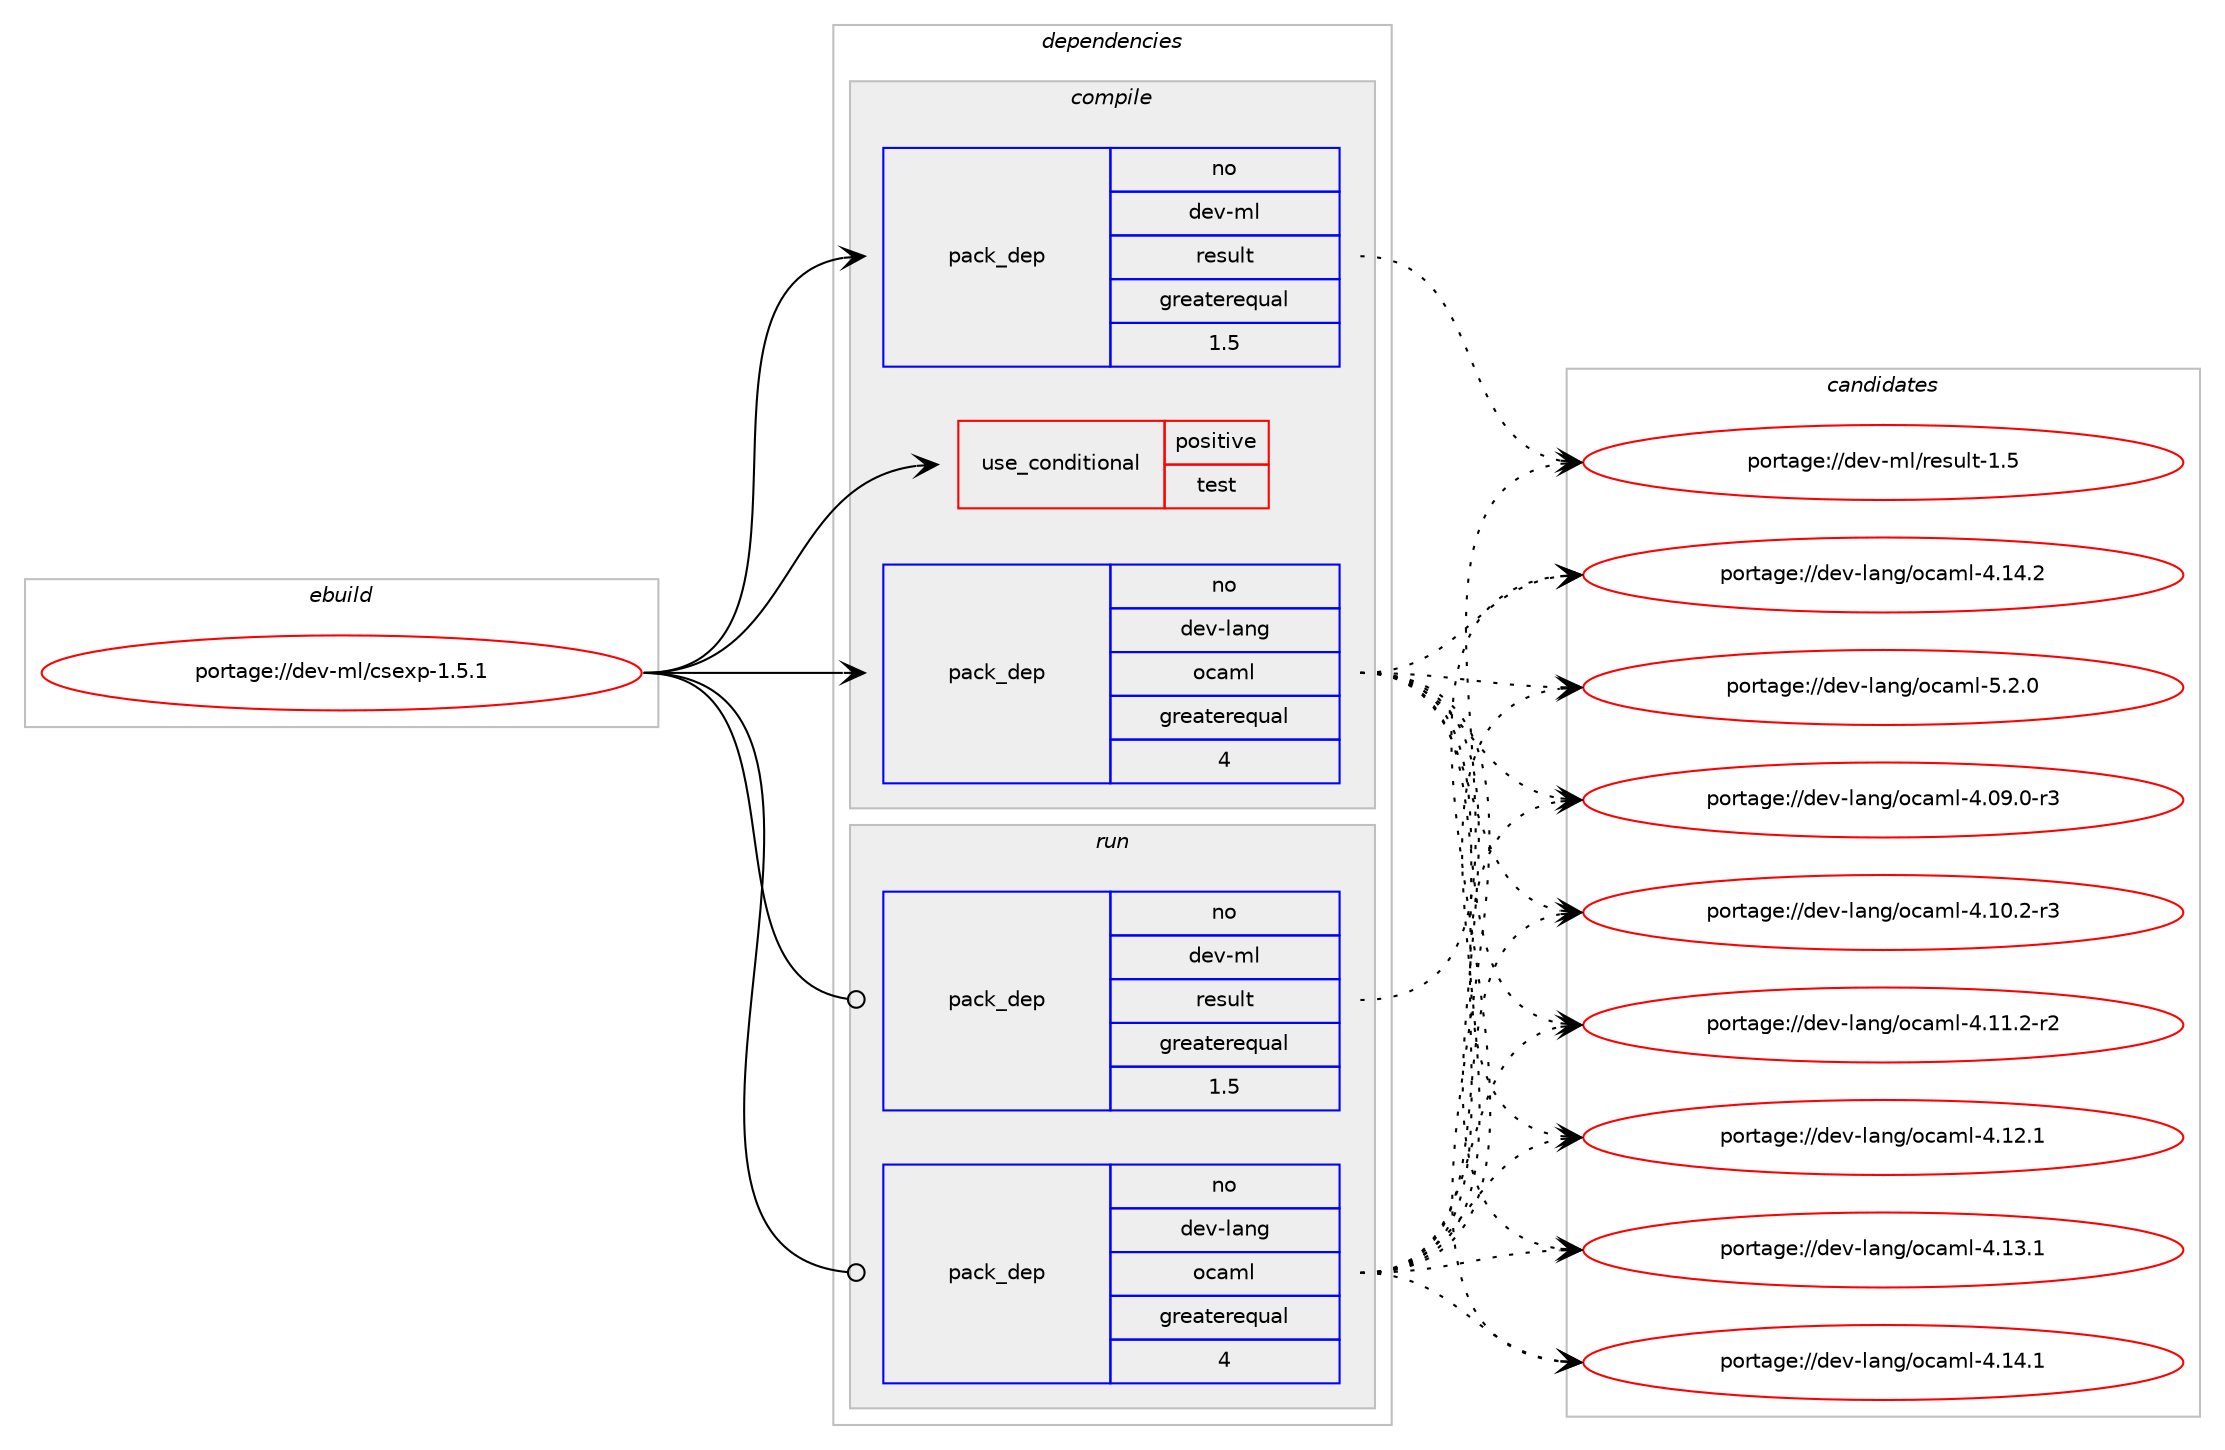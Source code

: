 digraph prolog {

# *************
# Graph options
# *************

newrank=true;
concentrate=true;
compound=true;
graph [rankdir=LR,fontname=Helvetica,fontsize=10,ranksep=1.5];#, ranksep=2.5, nodesep=0.2];
edge  [arrowhead=vee];
node  [fontname=Helvetica,fontsize=10];

# **********
# The ebuild
# **********

subgraph cluster_leftcol {
color=gray;
rank=same;
label=<<i>ebuild</i>>;
id [label="portage://dev-ml/csexp-1.5.1", color=red, width=4, href="../dev-ml/csexp-1.5.1.svg"];
}

# ****************
# The dependencies
# ****************

subgraph cluster_midcol {
color=gray;
label=<<i>dependencies</i>>;
subgraph cluster_compile {
fillcolor="#eeeeee";
style=filled;
label=<<i>compile</i>>;
subgraph cond28439 {
dependency59636 [label=<<TABLE BORDER="0" CELLBORDER="1" CELLSPACING="0" CELLPADDING="4"><TR><TD ROWSPAN="3" CELLPADDING="10">use_conditional</TD></TR><TR><TD>positive</TD></TR><TR><TD>test</TD></TR></TABLE>>, shape=none, color=red];
# *** BEGIN UNKNOWN DEPENDENCY TYPE (TODO) ***
# dependency59636 -> package_dependency(portage://dev-ml/csexp-1.5.1,install,no,dev-ml,ppx_expect,none,[,,],[],[])
# *** END UNKNOWN DEPENDENCY TYPE (TODO) ***

}
id:e -> dependency59636:w [weight=20,style="solid",arrowhead="vee"];
subgraph pack30033 {
dependency59637 [label=<<TABLE BORDER="0" CELLBORDER="1" CELLSPACING="0" CELLPADDING="4" WIDTH="220"><TR><TD ROWSPAN="6" CELLPADDING="30">pack_dep</TD></TR><TR><TD WIDTH="110">no</TD></TR><TR><TD>dev-lang</TD></TR><TR><TD>ocaml</TD></TR><TR><TD>greaterequal</TD></TR><TR><TD>4</TD></TR></TABLE>>, shape=none, color=blue];
}
id:e -> dependency59637:w [weight=20,style="solid",arrowhead="vee"];
# *** BEGIN UNKNOWN DEPENDENCY TYPE (TODO) ***
# id -> package_dependency(portage://dev-ml/csexp-1.5.1,install,no,dev-ml,dune,none,[,,],any_same_slot,[])
# *** END UNKNOWN DEPENDENCY TYPE (TODO) ***

subgraph pack30034 {
dependency59638 [label=<<TABLE BORDER="0" CELLBORDER="1" CELLSPACING="0" CELLPADDING="4" WIDTH="220"><TR><TD ROWSPAN="6" CELLPADDING="30">pack_dep</TD></TR><TR><TD WIDTH="110">no</TD></TR><TR><TD>dev-ml</TD></TR><TR><TD>result</TD></TR><TR><TD>greaterequal</TD></TR><TR><TD>1.5</TD></TR></TABLE>>, shape=none, color=blue];
}
id:e -> dependency59638:w [weight=20,style="solid",arrowhead="vee"];
}
subgraph cluster_compileandrun {
fillcolor="#eeeeee";
style=filled;
label=<<i>compile and run</i>>;
}
subgraph cluster_run {
fillcolor="#eeeeee";
style=filled;
label=<<i>run</i>>;
subgraph pack30035 {
dependency59639 [label=<<TABLE BORDER="0" CELLBORDER="1" CELLSPACING="0" CELLPADDING="4" WIDTH="220"><TR><TD ROWSPAN="6" CELLPADDING="30">pack_dep</TD></TR><TR><TD WIDTH="110">no</TD></TR><TR><TD>dev-lang</TD></TR><TR><TD>ocaml</TD></TR><TR><TD>greaterequal</TD></TR><TR><TD>4</TD></TR></TABLE>>, shape=none, color=blue];
}
id:e -> dependency59639:w [weight=20,style="solid",arrowhead="odot"];
# *** BEGIN UNKNOWN DEPENDENCY TYPE (TODO) ***
# id -> package_dependency(portage://dev-ml/csexp-1.5.1,run,no,dev-ml,dune,none,[,,],any_same_slot,[])
# *** END UNKNOWN DEPENDENCY TYPE (TODO) ***

subgraph pack30036 {
dependency59640 [label=<<TABLE BORDER="0" CELLBORDER="1" CELLSPACING="0" CELLPADDING="4" WIDTH="220"><TR><TD ROWSPAN="6" CELLPADDING="30">pack_dep</TD></TR><TR><TD WIDTH="110">no</TD></TR><TR><TD>dev-ml</TD></TR><TR><TD>result</TD></TR><TR><TD>greaterequal</TD></TR><TR><TD>1.5</TD></TR></TABLE>>, shape=none, color=blue];
}
id:e -> dependency59640:w [weight=20,style="solid",arrowhead="odot"];
}
}

# **************
# The candidates
# **************

subgraph cluster_choices {
rank=same;
color=gray;
label=<<i>candidates</i>>;

subgraph choice30033 {
color=black;
nodesep=1;
choice1001011184510897110103471119997109108455246485746484511451 [label="portage://dev-lang/ocaml-4.09.0-r3", color=red, width=4,href="../dev-lang/ocaml-4.09.0-r3.svg"];
choice1001011184510897110103471119997109108455246494846504511451 [label="portage://dev-lang/ocaml-4.10.2-r3", color=red, width=4,href="../dev-lang/ocaml-4.10.2-r3.svg"];
choice1001011184510897110103471119997109108455246494946504511450 [label="portage://dev-lang/ocaml-4.11.2-r2", color=red, width=4,href="../dev-lang/ocaml-4.11.2-r2.svg"];
choice100101118451089711010347111999710910845524649504649 [label="portage://dev-lang/ocaml-4.12.1", color=red, width=4,href="../dev-lang/ocaml-4.12.1.svg"];
choice100101118451089711010347111999710910845524649514649 [label="portage://dev-lang/ocaml-4.13.1", color=red, width=4,href="../dev-lang/ocaml-4.13.1.svg"];
choice100101118451089711010347111999710910845524649524649 [label="portage://dev-lang/ocaml-4.14.1", color=red, width=4,href="../dev-lang/ocaml-4.14.1.svg"];
choice100101118451089711010347111999710910845524649524650 [label="portage://dev-lang/ocaml-4.14.2", color=red, width=4,href="../dev-lang/ocaml-4.14.2.svg"];
choice1001011184510897110103471119997109108455346504648 [label="portage://dev-lang/ocaml-5.2.0", color=red, width=4,href="../dev-lang/ocaml-5.2.0.svg"];
dependency59637:e -> choice1001011184510897110103471119997109108455246485746484511451:w [style=dotted,weight="100"];
dependency59637:e -> choice1001011184510897110103471119997109108455246494846504511451:w [style=dotted,weight="100"];
dependency59637:e -> choice1001011184510897110103471119997109108455246494946504511450:w [style=dotted,weight="100"];
dependency59637:e -> choice100101118451089711010347111999710910845524649504649:w [style=dotted,weight="100"];
dependency59637:e -> choice100101118451089711010347111999710910845524649514649:w [style=dotted,weight="100"];
dependency59637:e -> choice100101118451089711010347111999710910845524649524649:w [style=dotted,weight="100"];
dependency59637:e -> choice100101118451089711010347111999710910845524649524650:w [style=dotted,weight="100"];
dependency59637:e -> choice1001011184510897110103471119997109108455346504648:w [style=dotted,weight="100"];
}
subgraph choice30034 {
color=black;
nodesep=1;
choice100101118451091084711410111511710811645494653 [label="portage://dev-ml/result-1.5", color=red, width=4,href="../dev-ml/result-1.5.svg"];
dependency59638:e -> choice100101118451091084711410111511710811645494653:w [style=dotted,weight="100"];
}
subgraph choice30035 {
color=black;
nodesep=1;
choice1001011184510897110103471119997109108455246485746484511451 [label="portage://dev-lang/ocaml-4.09.0-r3", color=red, width=4,href="../dev-lang/ocaml-4.09.0-r3.svg"];
choice1001011184510897110103471119997109108455246494846504511451 [label="portage://dev-lang/ocaml-4.10.2-r3", color=red, width=4,href="../dev-lang/ocaml-4.10.2-r3.svg"];
choice1001011184510897110103471119997109108455246494946504511450 [label="portage://dev-lang/ocaml-4.11.2-r2", color=red, width=4,href="../dev-lang/ocaml-4.11.2-r2.svg"];
choice100101118451089711010347111999710910845524649504649 [label="portage://dev-lang/ocaml-4.12.1", color=red, width=4,href="../dev-lang/ocaml-4.12.1.svg"];
choice100101118451089711010347111999710910845524649514649 [label="portage://dev-lang/ocaml-4.13.1", color=red, width=4,href="../dev-lang/ocaml-4.13.1.svg"];
choice100101118451089711010347111999710910845524649524649 [label="portage://dev-lang/ocaml-4.14.1", color=red, width=4,href="../dev-lang/ocaml-4.14.1.svg"];
choice100101118451089711010347111999710910845524649524650 [label="portage://dev-lang/ocaml-4.14.2", color=red, width=4,href="../dev-lang/ocaml-4.14.2.svg"];
choice1001011184510897110103471119997109108455346504648 [label="portage://dev-lang/ocaml-5.2.0", color=red, width=4,href="../dev-lang/ocaml-5.2.0.svg"];
dependency59639:e -> choice1001011184510897110103471119997109108455246485746484511451:w [style=dotted,weight="100"];
dependency59639:e -> choice1001011184510897110103471119997109108455246494846504511451:w [style=dotted,weight="100"];
dependency59639:e -> choice1001011184510897110103471119997109108455246494946504511450:w [style=dotted,weight="100"];
dependency59639:e -> choice100101118451089711010347111999710910845524649504649:w [style=dotted,weight="100"];
dependency59639:e -> choice100101118451089711010347111999710910845524649514649:w [style=dotted,weight="100"];
dependency59639:e -> choice100101118451089711010347111999710910845524649524649:w [style=dotted,weight="100"];
dependency59639:e -> choice100101118451089711010347111999710910845524649524650:w [style=dotted,weight="100"];
dependency59639:e -> choice1001011184510897110103471119997109108455346504648:w [style=dotted,weight="100"];
}
subgraph choice30036 {
color=black;
nodesep=1;
choice100101118451091084711410111511710811645494653 [label="portage://dev-ml/result-1.5", color=red, width=4,href="../dev-ml/result-1.5.svg"];
dependency59640:e -> choice100101118451091084711410111511710811645494653:w [style=dotted,weight="100"];
}
}

}
